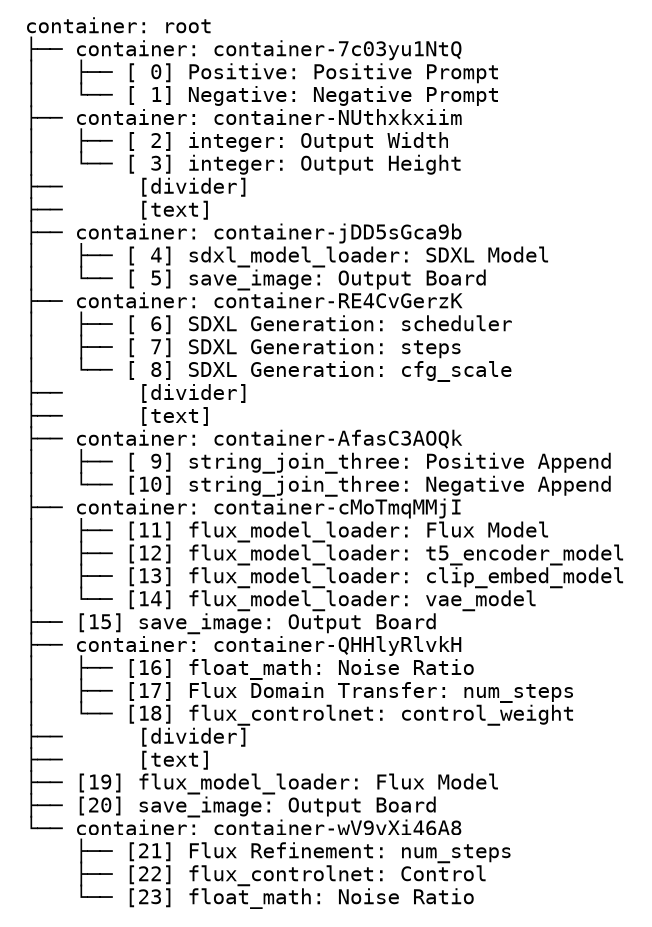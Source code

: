 digraph FormHierarchy {
    rankdir=LR;
    node [shape=plaintext, fontname="Courier", fontsize=10, align=left];
    tree [label="container: root\l├── container: container-7c03yu1NtQ\l│   ├── [ 0] Positive: Positive Prompt\l│   └── [ 1] Negative: Negative Prompt\l├── container: container-NUthxkxiim\l│   ├── [ 2] integer: Output Width\l│   └── [ 3] integer: Output Height\l├──      [divider]\l├──      [text]\l├── container: container-jDD5sGca9b\l│   ├── [ 4] sdxl_model_loader: SDXL Model\l│   └── [ 5] save_image: Output Board\l├── container: container-RE4CvGerzK\l│   ├── [ 6] SDXL Generation: scheduler\l│   ├── [ 7] SDXL Generation: steps\l│   └── [ 8] SDXL Generation: cfg_scale\l├──      [divider]\l├──      [text]\l├── container: container-AfasC3AOQk\l│   ├── [ 9] string_join_three: Positive Append\l│   └── [10] string_join_three: Negative Append\l├── container: container-cMoTmqMMjI\l│   ├── [11] flux_model_loader: Flux Model\l│   ├── [12] flux_model_loader: t5_encoder_model\l│   ├── [13] flux_model_loader: clip_embed_model\l│   └── [14] flux_model_loader: vae_model\l├── [15] save_image: Output Board\l├── container: container-QHHlyRlvkH\l│   ├── [16] float_math: Noise Ratio\l│   ├── [17] Flux Domain Transfer: num_steps\l│   └── [18] flux_controlnet: control_weight\l├──      [divider]\l├──      [text]\l├── [19] flux_model_loader: Flux Model\l├── [20] save_image: Output Board\l└── container: container-wV9vXi46A8\l    ├── [21] Flux Refinement: num_steps\l    ├── [22] flux_controlnet: Control\l    └── [23] float_math: Noise Ratio\l"];
}